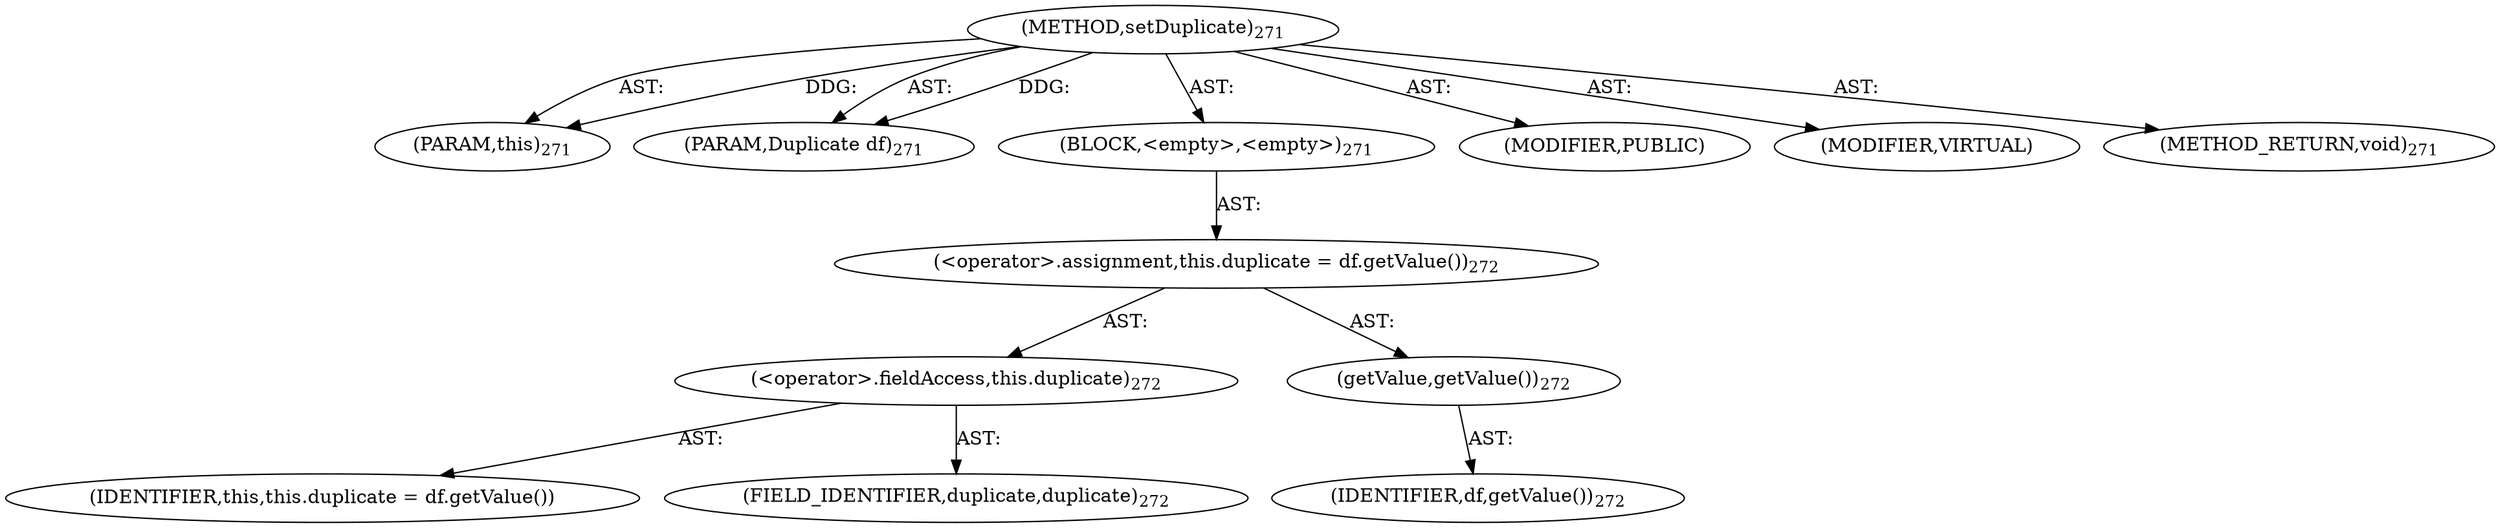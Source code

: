 digraph "setDuplicate" {  
"111669149709" [label = <(METHOD,setDuplicate)<SUB>271</SUB>> ]
"115964117027" [label = <(PARAM,this)<SUB>271</SUB>> ]
"115964117028" [label = <(PARAM,Duplicate df)<SUB>271</SUB>> ]
"25769803789" [label = <(BLOCK,&lt;empty&gt;,&lt;empty&gt;)<SUB>271</SUB>> ]
"30064771095" [label = <(&lt;operator&gt;.assignment,this.duplicate = df.getValue())<SUB>272</SUB>> ]
"30064771096" [label = <(&lt;operator&gt;.fieldAccess,this.duplicate)<SUB>272</SUB>> ]
"68719476825" [label = <(IDENTIFIER,this,this.duplicate = df.getValue())> ]
"55834574860" [label = <(FIELD_IDENTIFIER,duplicate,duplicate)<SUB>272</SUB>> ]
"30064771097" [label = <(getValue,getValue())<SUB>272</SUB>> ]
"68719476826" [label = <(IDENTIFIER,df,getValue())<SUB>272</SUB>> ]
"133143986227" [label = <(MODIFIER,PUBLIC)> ]
"133143986228" [label = <(MODIFIER,VIRTUAL)> ]
"128849018893" [label = <(METHOD_RETURN,void)<SUB>271</SUB>> ]
  "111669149709" -> "115964117027"  [ label = "AST: "] 
  "111669149709" -> "115964117028"  [ label = "AST: "] 
  "111669149709" -> "25769803789"  [ label = "AST: "] 
  "111669149709" -> "133143986227"  [ label = "AST: "] 
  "111669149709" -> "133143986228"  [ label = "AST: "] 
  "111669149709" -> "128849018893"  [ label = "AST: "] 
  "25769803789" -> "30064771095"  [ label = "AST: "] 
  "30064771095" -> "30064771096"  [ label = "AST: "] 
  "30064771095" -> "30064771097"  [ label = "AST: "] 
  "30064771096" -> "68719476825"  [ label = "AST: "] 
  "30064771096" -> "55834574860"  [ label = "AST: "] 
  "30064771097" -> "68719476826"  [ label = "AST: "] 
  "111669149709" -> "115964117027"  [ label = "DDG: "] 
  "111669149709" -> "115964117028"  [ label = "DDG: "] 
}
